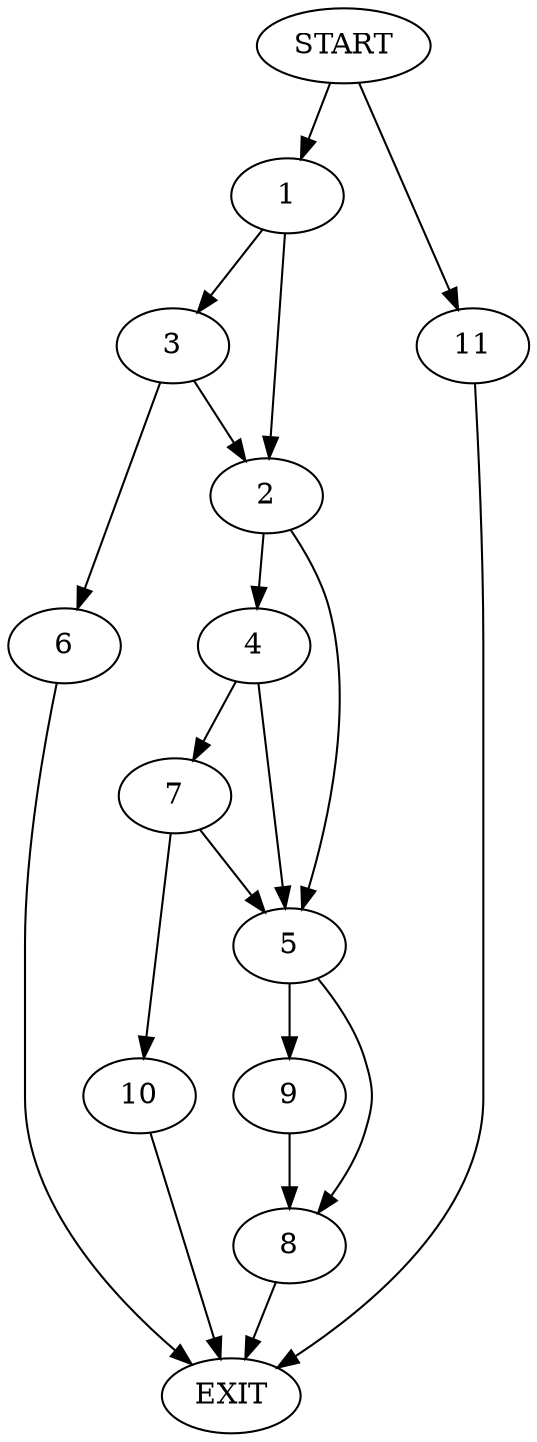 digraph {
0 [label="START"]
12 [label="EXIT"]
0 -> 1
1 -> 2
1 -> 3
2 -> 4
2 -> 5
3 -> 6
3 -> 2
6 -> 12
4 -> 7
4 -> 5
5 -> 8
5 -> 9
7 -> 5
7 -> 10
10 -> 12
9 -> 8
8 -> 12
0 -> 11
11 -> 12
}
